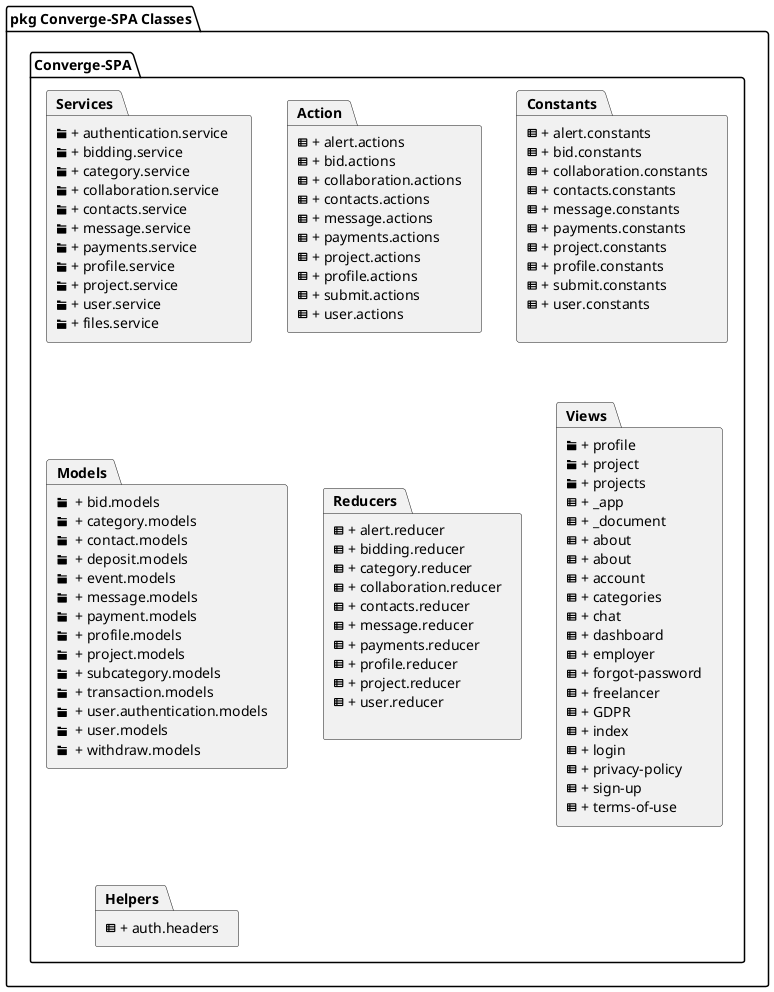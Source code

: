 pakke diagram

@startuml

 skinparam monochrome true
 top to bottom direction

package "pkg Converge-SPA Classes"{
  
  package "Converge-SPA"{
   package Services[
     <&folder> + authentication.service 
     <&folder> + bidding.service 
     <&folder> + category.service
     <&folder> + collaboration.service
     <&folder> + contacts.service
     <&folder> + message.service 
     <&folder> + payments.service 
     <&folder> + profile.service 
     <&folder> + project.service 
     <&folder> + user.service 
     <&folder> + files.service 
  ]
  
   package Action[
    <&spreadsheet> + alert.actions
    <&spreadsheet> + bid.actions
    <&spreadsheet> + collaboration.actions
    <&spreadsheet> + contacts.actions
    <&spreadsheet> + message.actions
    <&spreadsheet> + payments.actions
    <&spreadsheet> + project.actions
    <&spreadsheet> + profile.actions
    <&spreadsheet> + submit.actions
    <&spreadsheet> + user.actions
  ]

 package Constants[
    <&spreadsheet> + alert.constants
    <&spreadsheet> + bid.constants
    <&spreadsheet> + collaboration.constants
    <&spreadsheet> + contacts.constants
    <&spreadsheet> + message.constants
    <&spreadsheet> + payments.constants
    <&spreadsheet> + project.constants
    <&spreadsheet> + profile.constants
    <&spreadsheet> + submit.constants
    <&spreadsheet> + user.constants

  ]

 package Models[
    <&folder>  + bid.models
    <&folder>  + category.models
    <&folder>  + contact.models
    <&folder>  + deposit.models
    <&folder>  + event.models
    <&folder>  + message.models
    <&folder>  + payment.models
    <&folder>  + profile.models
    <&folder>  + project.models
    <&folder>  + subcategory.models
    <&folder>  + transaction.models
    <&folder>  + user.authentication.models
    <&folder>  + user.models
    <&folder>  + withdraw.models
]
   package Reducers[
  <&spreadsheet> + alert.reducer
  <&spreadsheet> + bidding.reducer
  <&spreadsheet> + category.reducer
  <&spreadsheet> + collaboration.reducer
  <&spreadsheet> + contacts.reducer
  <&spreadsheet> + message.reducer
  <&spreadsheet> + payments.reducer
  <&spreadsheet> + profile.reducer
  <&spreadsheet> + project.reducer
  <&spreadsheet> + user.reducer

  ]
 
  package Views[
     <&folder> + profile
     <&folder> + project
     <&folder> + projects
     <&spreadsheet> + _app
     <&spreadsheet> + _document
     <&spreadsheet> + about
     <&spreadsheet> + about
     <&spreadsheet> + account
     <&spreadsheet> + categories
     <&spreadsheet> + chat
     <&spreadsheet> + dashboard
     <&spreadsheet> + employer
     <&spreadsheet> + forgot-password
     <&spreadsheet> + freelancer
     <&spreadsheet> + GDPR
     <&spreadsheet> + index
     <&spreadsheet> + login
     <&spreadsheet> + privacy-policy
     <&spreadsheet> + sign-up
     <&spreadsheet> + terms-of-use
  ]
  
     package Helpers[
   <&spreadsheet> + auth.headers
]
    }
  }


@enduml